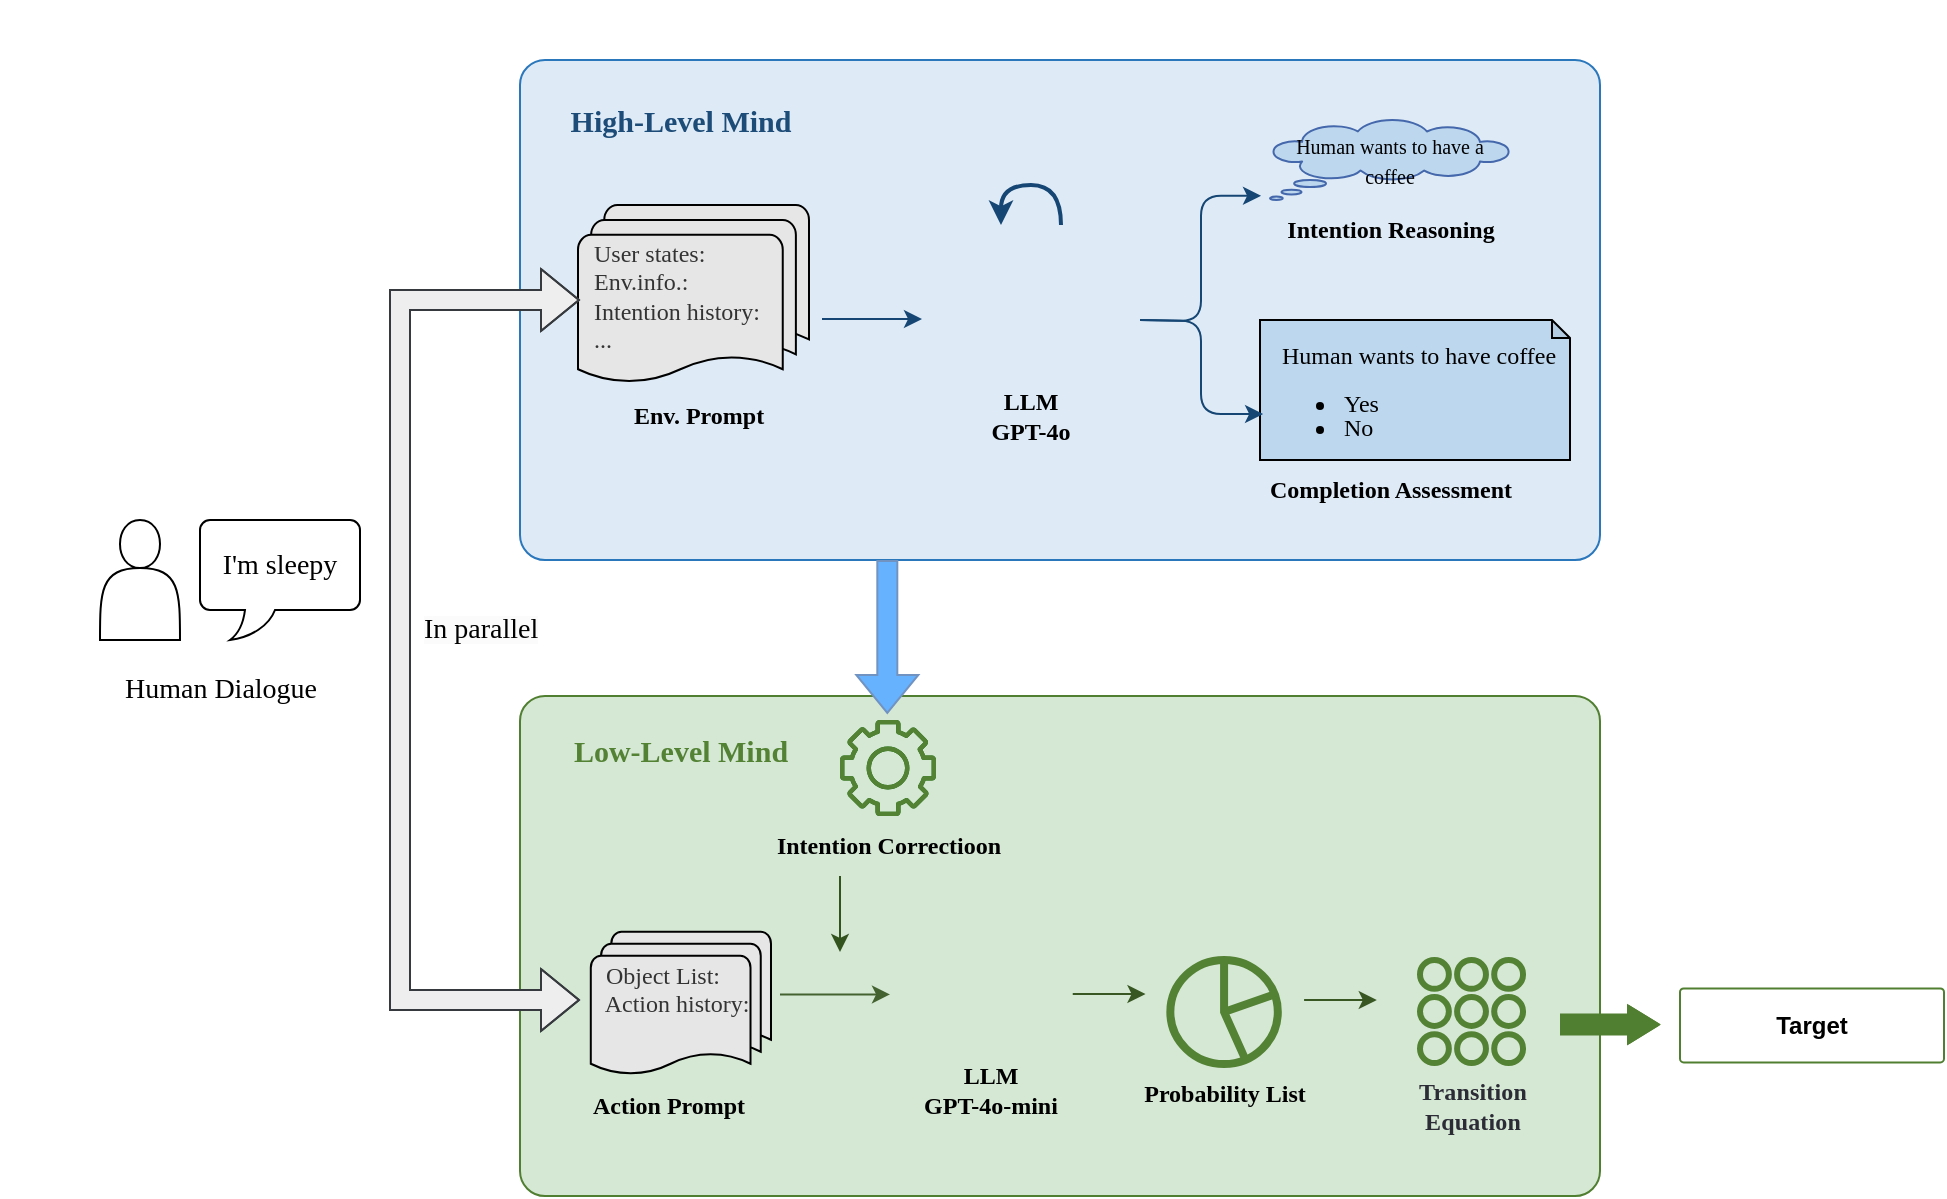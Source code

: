 <mxfile version="26.0.14">
  <diagram name="第 1 页" id="orEQxwCemTjO1oXjEmHk">
    <mxGraphModel dx="2254" dy="959" grid="1" gridSize="10" guides="1" tooltips="1" connect="1" arrows="1" fold="1" page="1" pageScale="1" pageWidth="827" pageHeight="1169" math="0" shadow="0">
      <root>
        <mxCell id="0" />
        <mxCell id="1" parent="0" />
        <mxCell id="g7v2DG5ht2M_UpjriIn8-2" value="" style="rounded=1;arcSize=5;whiteSpace=wrap;html=1;fillColor=#d5e8d4;strokeColor=light-dark(#517f31, #446e2c);" parent="1" vertex="1">
          <mxGeometry x="200" y="408" width="540" height="250" as="geometry" />
        </mxCell>
        <mxCell id="g7v2DG5ht2M_UpjriIn8-4" value="" style="rounded=1;arcSize=5;whiteSpace=wrap;html=1;fillColor=light-dark(#deebf7, #1d293b);strokeColor=light-dark(#2a77bc, #5c79a3);" parent="1" vertex="1">
          <mxGeometry x="200" y="90" width="540" height="250" as="geometry" />
        </mxCell>
        <mxCell id="g7v2DG5ht2M_UpjriIn8-10" value="" style="group" parent="1" vertex="1" connectable="0">
          <mxGeometry x="-10" y="320" width="140" height="100" as="geometry" />
        </mxCell>
        <mxCell id="BSoqJGOrdcuJqlclITtC-62" value="" style="group" parent="g7v2DG5ht2M_UpjriIn8-10" vertex="1" connectable="0">
          <mxGeometry x="-50" width="190" height="88" as="geometry" />
        </mxCell>
        <mxCell id="g7v2DG5ht2M_UpjriIn8-6" value="" style="shape=actor;whiteSpace=wrap;html=1;" parent="BSoqJGOrdcuJqlclITtC-62" vertex="1">
          <mxGeometry x="50" width="40" height="60" as="geometry" />
        </mxCell>
        <mxCell id="BSoqJGOrdcuJqlclITtC-63" value="&lt;font face=&quot;Times New Roman&quot; style=&quot;font-size: 14px;&quot;&gt;I&#39;m sleepy&lt;/font&gt;" style="whiteSpace=wrap;html=1;shape=mxgraph.basic.roundRectCallout;dx=30;dy=15;size=5;boundedLbl=1;" parent="BSoqJGOrdcuJqlclITtC-62" vertex="1">
          <mxGeometry x="100" width="80" height="60" as="geometry" />
        </mxCell>
        <mxCell id="g7v2DG5ht2M_UpjriIn8-7" value="&lt;font face=&quot;Times New Roman&quot; style=&quot;font-size: 14px;&quot;&gt;Human Dialogue&lt;/font&gt;" style="text;html=1;align=center;verticalAlign=middle;resizable=0;points=[];autosize=1;strokeColor=none;fillColor=none;" parent="g7v2DG5ht2M_UpjriIn8-10" vertex="1">
          <mxGeometry y="70" width="120" height="30" as="geometry" />
        </mxCell>
        <mxCell id="BSoqJGOrdcuJqlclITtC-10" style="edgeStyle=orthogonalEdgeStyle;rounded=1;orthogonalLoop=1;jettySize=auto;html=1;fillColor=#1ba1e2;strokeColor=light-dark(#164673, #51afe7);curved=0;textShadow=1;" parent="1" edge="1">
          <mxGeometry relative="1" as="geometry">
            <mxPoint x="351" y="219.5" as="sourcePoint" />
            <mxPoint x="401" y="219.5" as="targetPoint" />
          </mxGeometry>
        </mxCell>
        <mxCell id="BSoqJGOrdcuJqlclITtC-11" style="edgeStyle=orthogonalEdgeStyle;rounded=1;orthogonalLoop=1;jettySize=auto;html=1;fillColor=#1ba1e2;strokeColor=light-dark(#164673, #51afe7);curved=0;entryX=0.004;entryY=-0.071;entryDx=0;entryDy=0;entryPerimeter=0;" parent="1" target="BSoqJGOrdcuJqlclITtC-26" edge="1">
          <mxGeometry relative="1" as="geometry">
            <mxPoint x="510" y="220" as="sourcePoint" />
            <mxPoint x="560" y="220" as="targetPoint" />
          </mxGeometry>
        </mxCell>
        <mxCell id="BSoqJGOrdcuJqlclITtC-18" value="" style="group;strokeWidth=24;" parent="1" vertex="1" connectable="0">
          <mxGeometry x="239" y="520" width="91" height="105.37" as="geometry" />
        </mxCell>
        <mxCell id="BSoqJGOrdcuJqlclITtC-20" value="&lt;span style=&quot;color: rgba(0, 0, 0, 0); font-family: monospace; font-size: 0px; text-align: start;&quot;&gt;%3CmxGraphModel%3E%3Croot%3E%3CmxCell%20id%3D%220%22%2F%3E%3CmxCell%20id%3D%221%22%20parent%3D%220%22%2F%3E%3CmxCell%20id%3D%222%22%20value%3D%22%26lt%3Bb%26gt%3BEnv.%20Prompt%26lt%3B%2Fb%26gt%3B%22%20style%3D%22text%3Bhtml%3D1%3Balign%3Dcenter%3BverticalAlign%3Dmiddle%3Bresizable%3D0%3Bpoints%3D%5B%5D%3Bautosize%3D1%3BstrokeColor%3Dnone%3BfillColor%3Dnone%3B%22%20vertex%3D%221%22%20parent%3D%221%22%3E%3CmxGeometry%20x%3D%22235%22%20y%3D%22265%22%20width%3D%2290%22%20height%3D%2230%22%20as%3D%22geometry%22%2F%3E%3C%2FmxCell%3E%3C%2Froot%3E%3C%2FmxGraphModel%3E&lt;/span&gt;" style="text;html=1;align=center;verticalAlign=middle;resizable=0;points=[];autosize=1;strokeColor=none;fillColor=none;fontStyle=4" parent="BSoqJGOrdcuJqlclITtC-18" vertex="1">
          <mxGeometry x="32.436" y="78.218" width="20" height="30" as="geometry" />
        </mxCell>
        <mxCell id="BSoqJGOrdcuJqlclITtC-31" value="&lt;b&gt;&lt;font face=&quot;Times New Roman&quot;&gt;Action Prompt&lt;/font&gt;&lt;/b&gt;" style="text;html=1;align=center;verticalAlign=middle;resizable=0;points=[];autosize=1;strokeColor=none;fillColor=none;" parent="BSoqJGOrdcuJqlclITtC-18" vertex="1">
          <mxGeometry x="-14.726" y="78.22" width="100" height="30" as="geometry" />
        </mxCell>
        <mxCell id="Tn3CIqRwFTc3afVWmgXF-28" value="&lt;div style=&quot;color: rgb(51, 51, 51);&quot;&gt;&lt;span style=&quot;background-color: transparent; color: light-dark(rgb(51, 51, 51), rgb(193, 193, 193));&quot;&gt;&lt;font face=&quot;Times New Roman&quot;&gt;&amp;nbsp; Object List:&lt;/font&gt;&lt;/span&gt;&lt;/div&gt;&lt;div style=&quot;color: rgb(51, 51, 51);&quot;&gt;&lt;font face=&quot;Times New Roman&quot;&gt;&amp;nbsp; Action history:&lt;/font&gt;&lt;/div&gt;&lt;div style=&quot;color: rgb(51, 51, 51);&quot;&gt;&lt;font face=&quot;Times New Roman&quot;&gt;&amp;nbsp;&amp;nbsp;&lt;/font&gt;&lt;/div&gt;" style="strokeWidth=1;html=1;shape=mxgraph.flowchart.multi-document;whiteSpace=wrap;align=left;fillColor=light-dark(#e7e6e6, #ededed);" parent="BSoqJGOrdcuJqlclITtC-18" vertex="1">
          <mxGeometry x="-3.604" y="5.819" width="90.099" height="72.401" as="geometry" />
        </mxCell>
        <mxCell id="BSoqJGOrdcuJqlclITtC-23" value="" style="group;align=left;" parent="1" vertex="1" connectable="0">
          <mxGeometry x="239" y="142.5" width="115.5" height="145" as="geometry" />
        </mxCell>
        <mxCell id="BSoqJGOrdcuJqlclITtC-22" value="&lt;b&gt;&lt;font face=&quot;Times New Roman&quot;&gt;Env. Prompt&lt;/font&gt;&lt;/b&gt;" style="text;html=1;align=center;verticalAlign=middle;resizable=0;points=[];autosize=1;strokeColor=none;fillColor=none;" parent="BSoqJGOrdcuJqlclITtC-23" vertex="1">
          <mxGeometry x="5" y="110" width="90" height="30" as="geometry" />
        </mxCell>
        <mxCell id="Tn3CIqRwFTc3afVWmgXF-19" value="&lt;div style=&quot;color: rgb(51, 51, 51);&quot;&gt;&lt;span style=&quot;background-color: transparent; color: light-dark(rgb(51, 51, 51), rgb(193, 193, 193));&quot;&gt;&lt;font face=&quot;Times New Roman&quot;&gt;&amp;nbsp; User states:&lt;/font&gt;&lt;/span&gt;&lt;/div&gt;&lt;div style=&quot;color: rgb(51, 51, 51);&quot;&gt;&lt;span style=&quot;background-color: transparent; color: light-dark(rgb(51, 51, 51), rgb(193, 193, 193));&quot;&gt;&lt;font face=&quot;Times New Roman&quot;&gt;&amp;nbsp; Env.info.:&lt;/font&gt;&lt;/span&gt;&lt;/div&gt;&lt;div style=&quot;color: rgb(51, 51, 51);&quot;&gt;&lt;font face=&quot;Times New Roman&quot;&gt;&amp;nbsp; Intention history:&lt;/font&gt;&lt;/div&gt;&lt;div style=&quot;color: rgb(51, 51, 51);&quot;&gt;&lt;font face=&quot;Times New Roman&quot;&gt;&amp;nbsp; ...&lt;/font&gt;&lt;/div&gt;" style="strokeWidth=1;html=1;shape=mxgraph.flowchart.multi-document;whiteSpace=wrap;align=left;fillColor=light-dark(#e7e6e6, #ededed);" parent="BSoqJGOrdcuJqlclITtC-23" vertex="1">
          <mxGeometry x="-10" y="20" width="115.5" height="90" as="geometry" />
        </mxCell>
        <mxCell id="BSoqJGOrdcuJqlclITtC-25" value="" style="group" parent="1" vertex="1" connectable="0">
          <mxGeometry x="406" y="152.5" width="149" height="165" as="geometry" />
        </mxCell>
        <mxCell id="BSoqJGOrdcuJqlclITtC-5" value="" style="group;fontStyle=0;strokeWidth=1;" parent="BSoqJGOrdcuJqlclITtC-25" vertex="1" connectable="0">
          <mxGeometry width="149" height="165" as="geometry" />
        </mxCell>
        <mxCell id="BSoqJGOrdcuJqlclITtC-24" value="&lt;b&gt;&lt;font face=&quot;Times New Roman&quot;&gt;LLM&lt;/font&gt;&lt;/b&gt;&lt;div&gt;&lt;b&gt;&lt;font face=&quot;Times New Roman&quot;&gt;GPT-4o&lt;/font&gt;&lt;/b&gt;&lt;/div&gt;" style="text;html=1;align=center;verticalAlign=middle;resizable=0;points=[];autosize=1;strokeColor=none;fillColor=none;" parent="BSoqJGOrdcuJqlclITtC-5" vertex="1">
          <mxGeometry x="19" y="95" width="60" height="40" as="geometry" />
        </mxCell>
        <mxCell id="F1RbH0LAto5nmSiUoJRI-1" value="" style="curved=1;endArrow=classic;html=1;rounded=0;strokeWidth=2;strokeColor=light-dark(#164673, #ededed);" parent="BSoqJGOrdcuJqlclITtC-5" edge="1">
          <mxGeometry width="50" height="50" relative="1" as="geometry">
            <mxPoint x="64.5" y="20" as="sourcePoint" />
            <mxPoint x="34.5" y="20" as="targetPoint" />
            <Array as="points">
              <mxPoint x="64.5" />
              <mxPoint x="34.5" />
            </Array>
          </mxGeometry>
        </mxCell>
        <mxCell id="BSoqJGOrdcuJqlclITtC-27" value="" style="group" parent="1" vertex="1" connectable="0">
          <mxGeometry x="570" y="60" width="135" height="130" as="geometry" />
        </mxCell>
        <mxCell id="BSoqJGOrdcuJqlclITtC-15" value="" style="group" parent="BSoqJGOrdcuJqlclITtC-27" vertex="1" connectable="0">
          <mxGeometry y="60" width="130" height="60" as="geometry" />
        </mxCell>
        <mxCell id="BSoqJGOrdcuJqlclITtC-3" value="&lt;font style=&quot;font-size: 10px;&quot; face=&quot;Times New Roman&quot;&gt;Human wants to have a coffee&lt;/font&gt;" style="whiteSpace=wrap;html=1;shape=mxgraph.basic.cloud_callout;strokeColor=light-dark(#4468ab, #319eff);fillColor=light-dark(#bdd7ee, #1e4a76);" parent="BSoqJGOrdcuJqlclITtC-15" vertex="1">
          <mxGeometry x="5" width="120" height="40.0" as="geometry" />
        </mxCell>
        <mxCell id="BSoqJGOrdcuJqlclITtC-26" value="&lt;b&gt;&lt;font face=&quot;Times New Roman&quot;&gt;Intention Reasoning&lt;/font&gt;&lt;/b&gt;" style="text;html=1;align=center;verticalAlign=middle;resizable=0;points=[];autosize=1;strokeColor=none;fillColor=none;" parent="BSoqJGOrdcuJqlclITtC-27" vertex="1">
          <mxGeometry y="100" width="130" height="30" as="geometry" />
        </mxCell>
        <mxCell id="BSoqJGOrdcuJqlclITtC-29" value="&lt;font style=&quot;font-size: 15px;&quot; face=&quot;Times New Roman&quot;&gt;High-Level Mind&lt;/font&gt;" style="text;html=1;align=center;verticalAlign=middle;resizable=0;points=[];autosize=1;strokeColor=none;fillColor=none;fontColor=light-dark(#1c4c77, #a1cdf9);fontStyle=1" parent="1" vertex="1">
          <mxGeometry x="215" y="105" width="130" height="30" as="geometry" />
        </mxCell>
        <mxCell id="BSoqJGOrdcuJqlclITtC-30" value="&lt;font style=&quot;font-size: 15px;&quot; face=&quot;Times New Roman&quot;&gt;Low-Level Mind&lt;/font&gt;" style="text;html=1;align=center;verticalAlign=middle;resizable=0;points=[];autosize=1;strokeColor=none;fillColor=none;fontColor=light-dark(#548235, #69c195);fontStyle=1" parent="1" vertex="1">
          <mxGeometry x="215" y="420" width="130" height="30" as="geometry" />
        </mxCell>
        <mxCell id="BSoqJGOrdcuJqlclITtC-37" value="" style="group" parent="1" vertex="1" connectable="0">
          <mxGeometry x="309" y="420" width="150" height="78" as="geometry" />
        </mxCell>
        <mxCell id="BSoqJGOrdcuJqlclITtC-35" value="" style="sketch=0;outlineConnect=0;fontColor=#006633;gradientColor=none;fillColor=#006600;strokeColor=none;dashed=0;verticalLabelPosition=bottom;verticalAlign=top;align=center;html=1;fontSize=12;fontStyle=0;aspect=fixed;pointerEvents=1;shape=mxgraph.aws4.gear;" parent="BSoqJGOrdcuJqlclITtC-37" vertex="1">
          <mxGeometry x="51" width="48" height="48" as="geometry" />
        </mxCell>
        <mxCell id="BSoqJGOrdcuJqlclITtC-36" value="&lt;b&gt;&lt;font face=&quot;Times New Roman&quot;&gt;Intention Correctioon&lt;/font&gt;&lt;/b&gt;" style="text;html=1;align=center;verticalAlign=middle;resizable=0;points=[];autosize=1;strokeColor=none;fillColor=none;" parent="BSoqJGOrdcuJqlclITtC-37" vertex="1">
          <mxGeometry x="5" y="48" width="140" height="30" as="geometry" />
        </mxCell>
        <mxCell id="BSoqJGOrdcuJqlclITtC-45" value="" style="group" parent="BSoqJGOrdcuJqlclITtC-37" vertex="1" connectable="0">
          <mxGeometry width="150" height="78" as="geometry" />
        </mxCell>
        <mxCell id="BSoqJGOrdcuJqlclITtC-46" value="" style="sketch=0;outlineConnect=0;fontColor=light-dark(#548235, #69c195);gradientColor=none;fillColor=light-dark(#548235, #6fc76f);strokeColor=none;dashed=0;verticalLabelPosition=bottom;verticalAlign=top;align=center;html=1;fontSize=12;fontStyle=0;aspect=fixed;pointerEvents=1;shape=mxgraph.aws4.gear;" parent="BSoqJGOrdcuJqlclITtC-45" vertex="1">
          <mxGeometry x="51" width="48" height="48" as="geometry" />
        </mxCell>
        <mxCell id="BSoqJGOrdcuJqlclITtC-38" style="edgeStyle=orthogonalEdgeStyle;rounded=1;orthogonalLoop=1;jettySize=auto;html=1;fillColor=#1ba1e2;strokeColor=light-dark(#446230, #28ab6a);curved=0;" parent="1" edge="1">
          <mxGeometry relative="1" as="geometry">
            <mxPoint x="330" y="557.21" as="sourcePoint" />
            <mxPoint x="385" y="557.21" as="targetPoint" />
          </mxGeometry>
        </mxCell>
        <mxCell id="BSoqJGOrdcuJqlclITtC-39" value="" style="group" parent="1" vertex="1" connectable="0">
          <mxGeometry x="389.62" y="515" width="86.75" height="110.37" as="geometry" />
        </mxCell>
        <mxCell id="BSoqJGOrdcuJqlclITtC-40" value="" style="group;fontStyle=0;strokeWidth=2;" parent="BSoqJGOrdcuJqlclITtC-39" vertex="1" connectable="0">
          <mxGeometry width="86.75" height="110.37" as="geometry" />
        </mxCell>
        <mxCell id="BSoqJGOrdcuJqlclITtC-42" value="&lt;b&gt;&lt;font face=&quot;Times New Roman&quot;&gt;LLM&lt;/font&gt;&lt;/b&gt;&lt;div&gt;&lt;b&gt;&lt;font face=&quot;Times New Roman&quot;&gt;GPT-4o-mini&lt;/font&gt;&lt;/b&gt;&lt;/div&gt;" style="text;html=1;align=center;verticalAlign=middle;resizable=0;points=[];autosize=1;strokeColor=none;fillColor=none;" parent="BSoqJGOrdcuJqlclITtC-40" vertex="1">
          <mxGeometry x="-0.1" y="70.37" width="90" height="40" as="geometry" />
        </mxCell>
        <mxCell id="BSoqJGOrdcuJqlclITtC-48" value="" style="shape=flexArrow;endArrow=classic;html=1;rounded=0;fillColor=#66B2FF;strokeColor=light-dark(#7193c2, #ededed);" parent="1" edge="1">
          <mxGeometry width="50" height="50" relative="1" as="geometry">
            <mxPoint x="383.66" y="340" as="sourcePoint" />
            <mxPoint x="383.657" y="417.001" as="targetPoint" />
          </mxGeometry>
        </mxCell>
        <mxCell id="BSoqJGOrdcuJqlclITtC-51" style="edgeStyle=orthogonalEdgeStyle;rounded=1;orthogonalLoop=1;jettySize=auto;html=1;fillColor=#1ba1e2;strokeColor=light-dark(#33531e, #28ab6a);curved=0;horizontal=1;" parent="1" edge="1">
          <mxGeometry relative="1" as="geometry">
            <mxPoint x="360" y="498" as="sourcePoint" />
            <mxPoint x="360" y="536" as="targetPoint" />
            <Array as="points">
              <mxPoint x="360" y="526" />
              <mxPoint x="360" y="526" />
            </Array>
          </mxGeometry>
        </mxCell>
        <mxCell id="BSoqJGOrdcuJqlclITtC-53" style="edgeStyle=orthogonalEdgeStyle;rounded=1;orthogonalLoop=1;jettySize=auto;html=1;fillColor=#1ba1e2;strokeColor=light-dark(#385723, #28ab6a);curved=0;" parent="1" edge="1">
          <mxGeometry relative="1" as="geometry">
            <mxPoint x="476.37" y="557" as="sourcePoint" />
            <mxPoint x="512.37" y="557" as="targetPoint" />
            <Array as="points">
              <mxPoint x="512.74" y="557.21" />
              <mxPoint x="512.74" y="557.21" />
            </Array>
          </mxGeometry>
        </mxCell>
        <mxCell id="BSoqJGOrdcuJqlclITtC-60" value="" style="shape=flexArrow;endArrow=classic;startArrow=classic;html=1;rounded=0;fillColor=#eeeeee;strokeColor=#36393d;" parent="1" edge="1">
          <mxGeometry width="100" height="100" relative="1" as="geometry">
            <mxPoint x="230" y="560" as="sourcePoint" />
            <mxPoint x="230" y="210" as="targetPoint" />
            <Array as="points">
              <mxPoint x="140" y="560" />
              <mxPoint x="140" y="370" />
              <mxPoint x="140" y="210" />
            </Array>
          </mxGeometry>
        </mxCell>
        <mxCell id="BSoqJGOrdcuJqlclITtC-61" value="&lt;span style=&quot;color: rgb(0, 0, 0); font-style: normal; font-variant-ligatures: normal; font-variant-caps: normal; font-weight: 400; letter-spacing: normal; orphans: 2; text-align: center; text-indent: 0px; text-transform: none; widows: 2; word-spacing: 0px; -webkit-text-stroke-width: 0px; white-space: nowrap; background-color: rgb(251, 251, 251); text-decoration-thickness: initial; text-decoration-style: initial; text-decoration-color: initial; float: none; display: inline !important;&quot;&gt;&lt;font face=&quot;Times New Roman&quot; style=&quot;font-size: 14px;&quot;&gt;In parallel&lt;/font&gt;&lt;/span&gt;" style="text;whiteSpace=wrap;html=1;" parent="1" vertex="1">
          <mxGeometry x="150" y="360" width="120" height="40" as="geometry" />
        </mxCell>
        <mxCell id="Tn3CIqRwFTc3afVWmgXF-7" value="" style="group" parent="1" vertex="1" connectable="0">
          <mxGeometry x="570" y="190" width="135" height="130" as="geometry" />
        </mxCell>
        <mxCell id="Tn3CIqRwFTc3afVWmgXF-10" value="&lt;b&gt;&lt;font face=&quot;Times New Roman&quot;&gt;Completion Assessment&lt;/font&gt;&lt;/b&gt;" style="text;html=1;align=center;verticalAlign=middle;resizable=0;points=[];autosize=1;strokeColor=none;fillColor=none;" parent="Tn3CIqRwFTc3afVWmgXF-7" vertex="1">
          <mxGeometry x="-5" y="100" width="140" height="30" as="geometry" />
        </mxCell>
        <mxCell id="Tn3CIqRwFTc3afVWmgXF-22" value="" style="shape=image;html=1;verticalAlign=top;verticalLabelPosition=bottom;labelBackgroundColor=#ffffff;imageAspect=0;aspect=fixed;image=https://cdn0.iconfinder.com/data/icons/phosphor-light-vol-1/256/brain-light-128.png;imageBackground=none;imageBorder=none;" parent="1" vertex="1">
          <mxGeometry x="414" y="170" width="83" height="83" as="geometry" />
        </mxCell>
        <mxCell id="Tn3CIqRwFTc3afVWmgXF-30" value="" style="shape=image;html=1;verticalAlign=top;verticalLabelPosition=bottom;labelBackgroundColor=#ffffff;imageAspect=0;aspect=fixed;image=https://cdn0.iconfinder.com/data/icons/phosphor-light-vol-1/256/brain-light-128.png;imageBackground=none;imageBorder=none;" parent="1" vertex="1">
          <mxGeometry x="400.31" y="530" width="65.37" height="65.37" as="geometry" />
        </mxCell>
        <mxCell id="Tn3CIqRwFTc3afVWmgXF-31" value="&lt;div style=&quot;text-align: center; line-height: 100%;&quot;&gt;&lt;span style=&quot;background-color: transparent; color: light-dark(rgb(0, 0, 0), rgb(255, 255, 255)); font-family: &amp;quot;Times New Roman&amp;quot;;&quot;&gt;&amp;nbsp; &amp;nbsp; &amp;nbsp;&lt;/span&gt;&lt;/div&gt;&lt;div style=&quot;text-align: center; line-height: 100%;&quot;&gt;&lt;span style=&quot;background-color: transparent; color: light-dark(rgb(0, 0, 0), rgb(255, 255, 255)); font-family: &amp;quot;Times New Roman&amp;quot;;&quot;&gt;&amp;nbsp; &amp;nbsp;&lt;/span&gt;&lt;span style=&quot;font-family: &amp;quot;Times New Roman&amp;quot;; background-color: transparent; color: light-dark(rgb(0, 0, 0), rgb(255, 255, 255));&quot;&gt;Human wants to have coffee&lt;/span&gt;&lt;/div&gt;&lt;ul style=&quot;line-height: 100%;&quot;&gt;&lt;li&gt;&lt;font face=&quot;Times New Roman&quot;&gt;Yes&lt;/font&gt;&lt;/li&gt;&lt;li&gt;&lt;font face=&quot;Times New Roman&quot;&gt;No&lt;/font&gt;&lt;/li&gt;&lt;/ul&gt;" style="shape=note;whiteSpace=wrap;html=1;backgroundOutline=1;darkOpacity=0.05;align=left;size=9;fillColor=light-dark(#bdd7ee, #ededed);" parent="1" vertex="1">
          <mxGeometry x="570" y="220" width="155" height="70" as="geometry" />
        </mxCell>
        <mxCell id="Tn3CIqRwFTc3afVWmgXF-33" style="edgeStyle=orthogonalEdgeStyle;rounded=1;orthogonalLoop=1;jettySize=auto;html=1;fillColor=#1ba1e2;strokeColor=light-dark(#164673, #51afe7);curved=0;entryX=0.01;entryY=0.672;entryDx=0;entryDy=0;entryPerimeter=0;" parent="1" target="Tn3CIqRwFTc3afVWmgXF-31" edge="1">
          <mxGeometry relative="1" as="geometry">
            <mxPoint x="510" y="220" as="sourcePoint" />
            <mxPoint x="581" y="168" as="targetPoint" />
          </mxGeometry>
        </mxCell>
        <mxCell id="Tn3CIqRwFTc3afVWmgXF-34" style="edgeStyle=orthogonalEdgeStyle;rounded=1;orthogonalLoop=1;jettySize=auto;html=1;fillColor=#1ba1e2;strokeColor=light-dark(#385723, #28ab6a);curved=0;" parent="1" edge="1">
          <mxGeometry relative="1" as="geometry">
            <mxPoint x="592.04" y="560" as="sourcePoint" />
            <mxPoint x="628.04" y="560" as="targetPoint" />
            <Array as="points">
              <mxPoint x="628.41" y="560.21" />
              <mxPoint x="628.41" y="560.21" />
            </Array>
          </mxGeometry>
        </mxCell>
        <mxCell id="Tn3CIqRwFTc3afVWmgXF-35" value="" style="group" parent="1" vertex="1" connectable="0">
          <mxGeometry x="502.037" y="540" width="100" height="82.0" as="geometry" />
        </mxCell>
        <mxCell id="BSoqJGOrdcuJqlclITtC-57" value="" style="html=1;verticalLabelPosition=bottom;align=center;labelBackgroundColor=#ffffff;verticalAlign=top;strokeWidth=4;strokeColor=light-dark(#548235, #32a0ff);shadow=0;dashed=0;shape=mxgraph.ios7.icons.pie_chart;aspect=fixed;fillColor=light-dark(#d5e8d4, #ededed);fontStyle=0" parent="Tn3CIqRwFTc3afVWmgXF-35" vertex="1">
          <mxGeometry x="23.133" width="53.74" height="52" as="geometry" />
        </mxCell>
        <mxCell id="BSoqJGOrdcuJqlclITtC-58" value="&lt;b&gt;&lt;font face=&quot;Times New Roman&quot;&gt;Probability List&lt;/font&gt;&lt;/b&gt;" style="text;html=1;align=center;verticalAlign=middle;resizable=0;points=[];autosize=1;strokeColor=none;fillColor=none;fontStyle=0" parent="Tn3CIqRwFTc3afVWmgXF-35" vertex="1">
          <mxGeometry y="52.0" width="100" height="30" as="geometry" />
        </mxCell>
        <mxCell id="Tn3CIqRwFTc3afVWmgXF-36" value="" style="group" parent="1" vertex="1" connectable="0">
          <mxGeometry x="620" y="540" width="130" height="82" as="geometry" />
        </mxCell>
        <mxCell id="Tn3CIqRwFTc3afVWmgXF-38" value="&lt;font face=&quot;Times New Roman&quot;&gt;&lt;span style=&quot;color: rgb(44, 44, 54); letter-spacing: 0.08px; text-align: start; white-space: pre-wrap;&quot;&gt;&lt;b&gt;Transition Equation&lt;/b&gt;&lt;/span&gt;&lt;/font&gt;" style="text;html=1;align=center;verticalAlign=middle;resizable=0;points=[];autosize=1;strokeColor=none;fillColor=none;fontStyle=0" parent="Tn3CIqRwFTc3afVWmgXF-36" vertex="1">
          <mxGeometry x="-9.237" y="58.22" width="130" height="30" as="geometry" />
        </mxCell>
        <mxCell id="ng0i1z1qyM0meqj3k4Pg-1" value="" style="shape=flexArrow;endArrow=classic;html=1;rounded=0;fillColor=light-dark(#517f31, #2566a8);strokeColor=light-dark(#517f31, #ededed);endWidth=8.046;endSize=4.834;" edge="1" parent="Tn3CIqRwFTc3afVWmgXF-36">
          <mxGeometry width="50" height="50" relative="1" as="geometry">
            <mxPoint x="100" y="32.27" as="sourcePoint" />
            <mxPoint x="150" y="32.27" as="targetPoint" />
            <Array as="points">
              <mxPoint x="110" y="32.27" />
            </Array>
          </mxGeometry>
        </mxCell>
        <mxCell id="Tn3CIqRwFTc3afVWmgXF-42" value="" style="html=1;verticalLabelPosition=bottom;align=center;labelBackgroundColor=#ffffff;verticalAlign=top;strokeWidth=3;strokeColor=light-dark(#548235, #32a0ff);shadow=0;dashed=0;shape=mxgraph.ios7.icons.keypad;aspect=fixed;fillColor=none;" parent="1" vertex="1">
          <mxGeometry x="650" y="540" width="51.53" height="51.53" as="geometry" />
        </mxCell>
        <mxCell id="ng0i1z1qyM0meqj3k4Pg-3" value="&lt;b&gt;Target&lt;/b&gt;" style="rounded=1;arcSize=5;whiteSpace=wrap;html=1;fillColor=light-dark(#ffffff, #1f2f1e);strokeColor=light-dark(#517f31, #446e2c);" vertex="1" parent="1">
          <mxGeometry x="780" y="554.19" width="132" height="37" as="geometry" />
        </mxCell>
      </root>
    </mxGraphModel>
  </diagram>
</mxfile>
